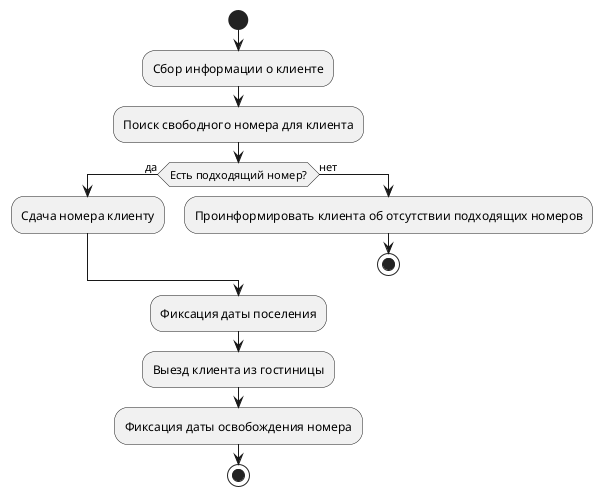 @startuml
start
:Сбор информации о клиенте;
:Поиск свободного номера для клиента;
if (Есть подходящий номер?) then (да)
    :Сдача номера клиенту;
else (нет)
   :Проинформировать клиента об отсутствии подходящих номеров;
   stop
endif
:Фиксация даты поселения;
:Выезд клиента из гостиницы;
:Фиксация даты освобождения номера;
stop
@enduml